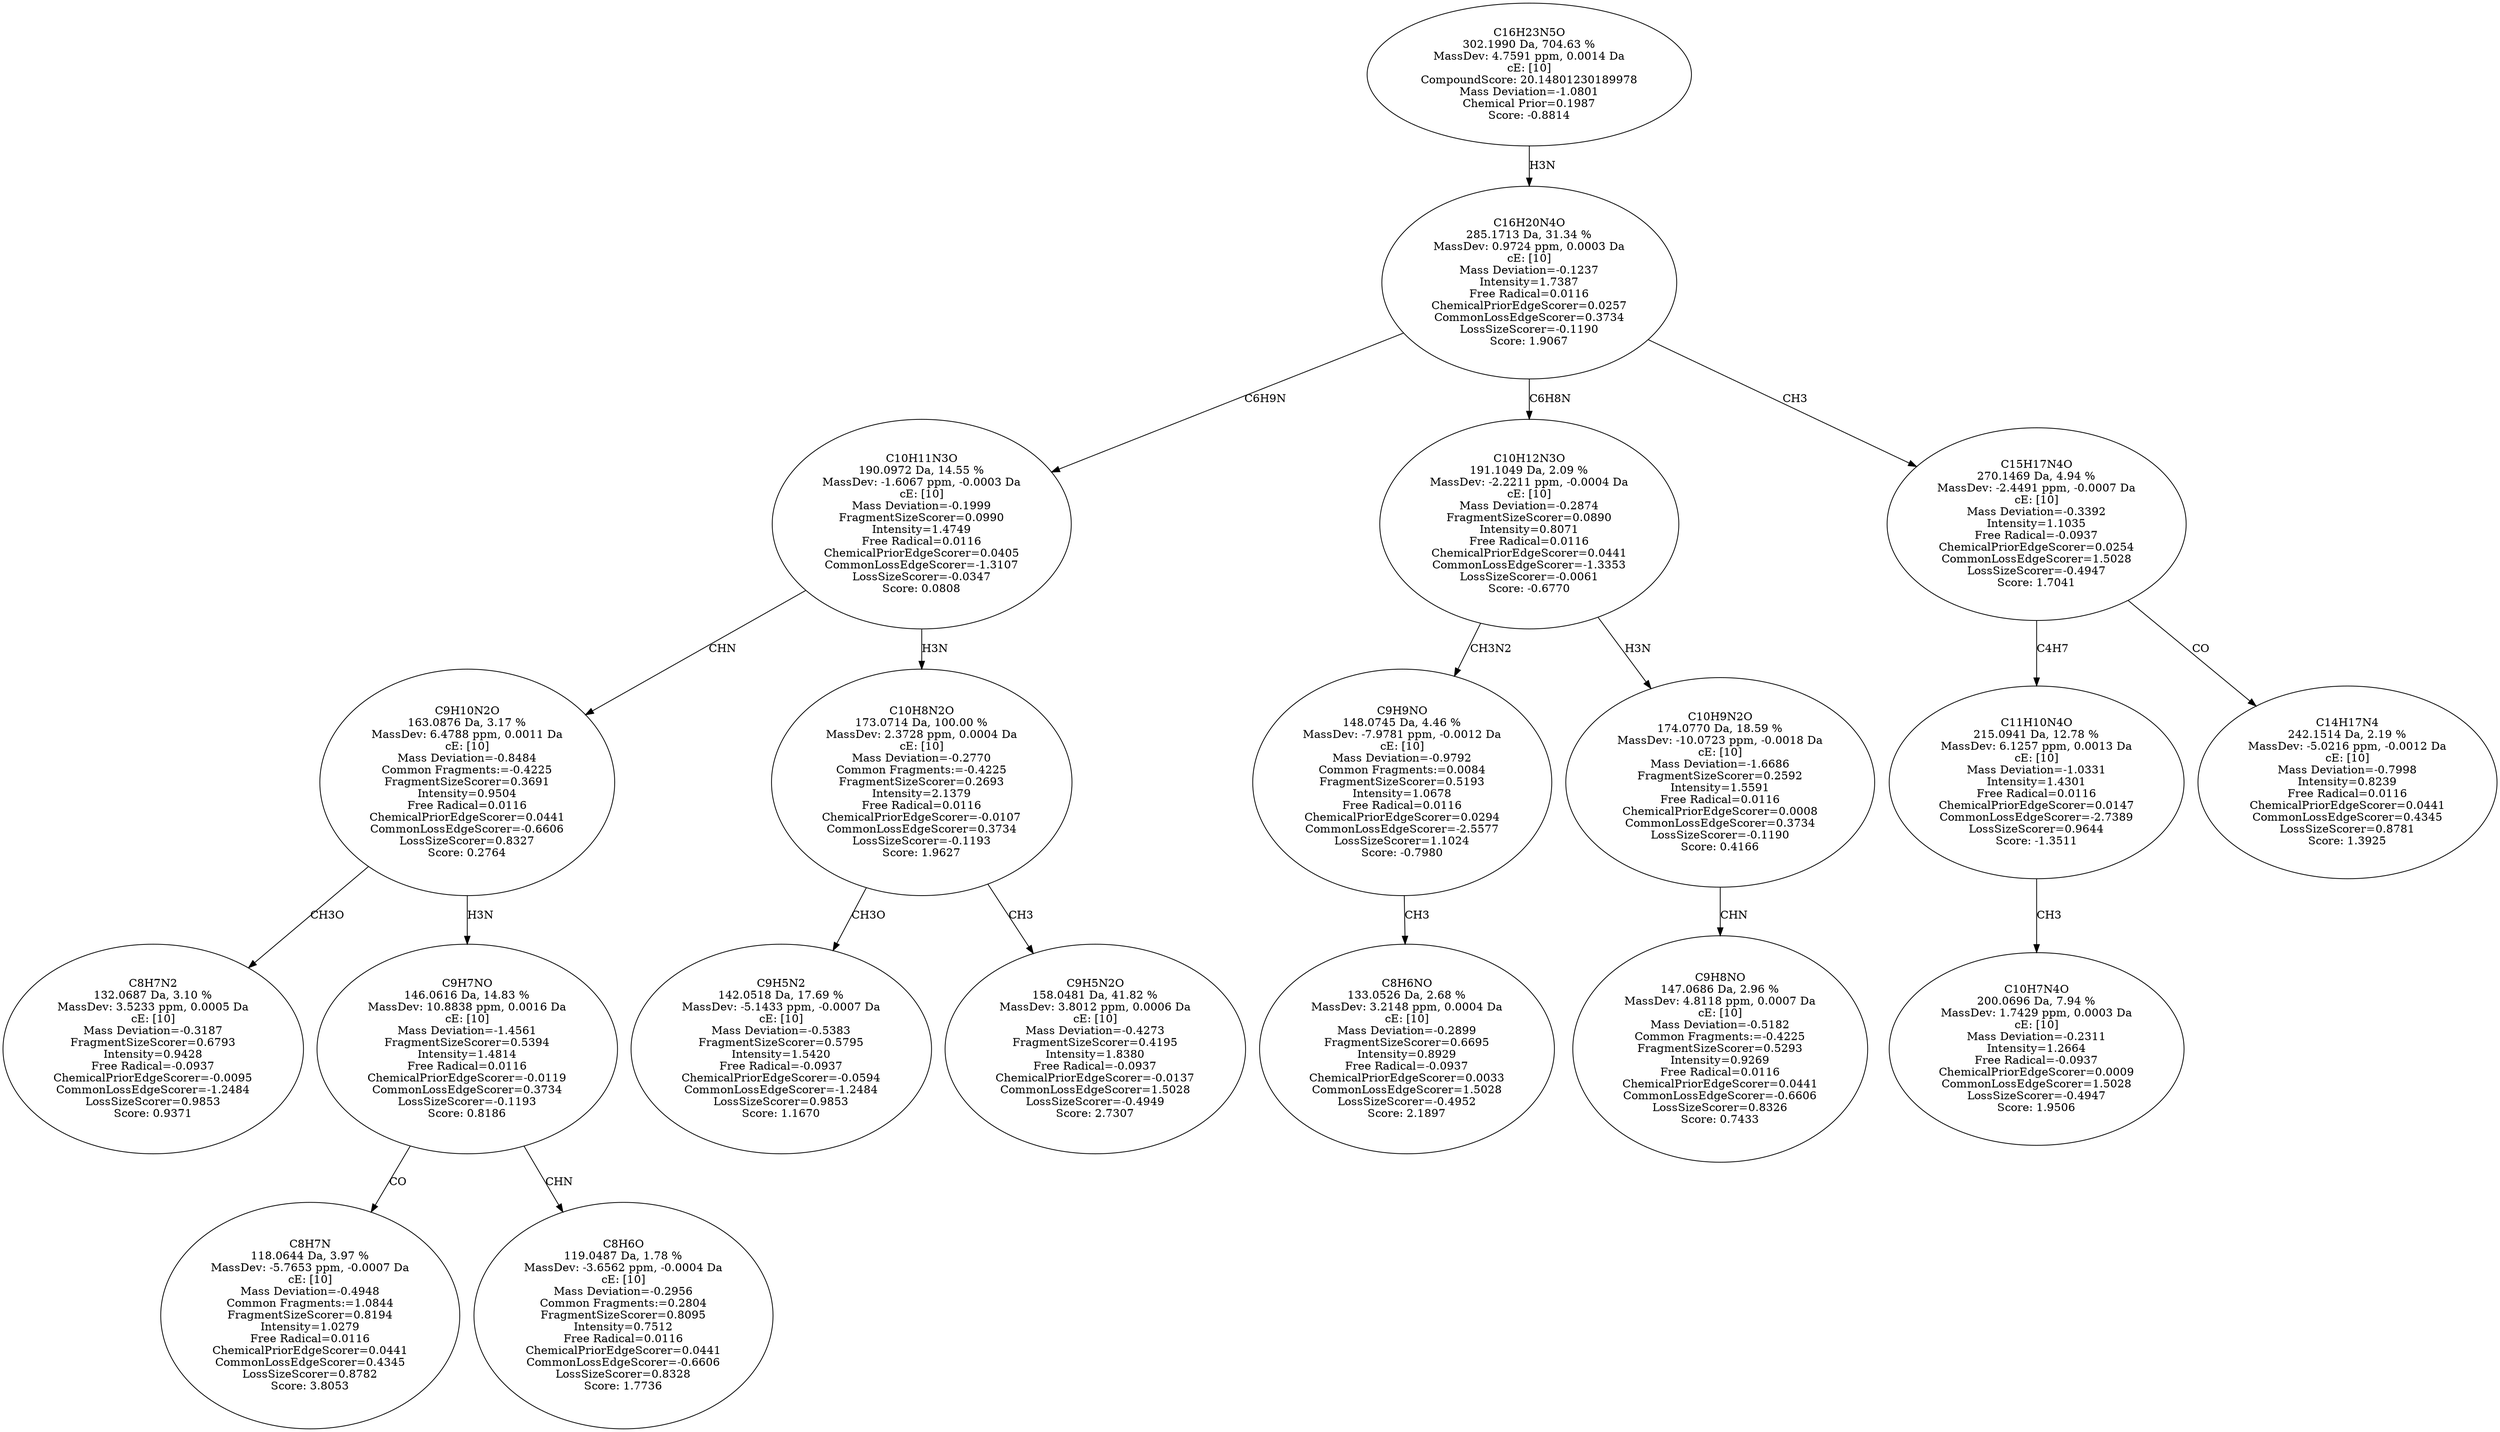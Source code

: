 strict digraph {
v1 [label="C8H7N2\n132.0687 Da, 3.10 %\nMassDev: 3.5233 ppm, 0.0005 Da\ncE: [10]\nMass Deviation=-0.3187\nFragmentSizeScorer=0.6793\nIntensity=0.9428\nFree Radical=-0.0937\nChemicalPriorEdgeScorer=-0.0095\nCommonLossEdgeScorer=-1.2484\nLossSizeScorer=0.9853\nScore: 0.9371"];
v2 [label="C8H7N\n118.0644 Da, 3.97 %\nMassDev: -5.7653 ppm, -0.0007 Da\ncE: [10]\nMass Deviation=-0.4948\nCommon Fragments:=1.0844\nFragmentSizeScorer=0.8194\nIntensity=1.0279\nFree Radical=0.0116\nChemicalPriorEdgeScorer=0.0441\nCommonLossEdgeScorer=0.4345\nLossSizeScorer=0.8782\nScore: 3.8053"];
v3 [label="C8H6O\n119.0487 Da, 1.78 %\nMassDev: -3.6562 ppm, -0.0004 Da\ncE: [10]\nMass Deviation=-0.2956\nCommon Fragments:=0.2804\nFragmentSizeScorer=0.8095\nIntensity=0.7512\nFree Radical=0.0116\nChemicalPriorEdgeScorer=0.0441\nCommonLossEdgeScorer=-0.6606\nLossSizeScorer=0.8328\nScore: 1.7736"];
v4 [label="C9H7NO\n146.0616 Da, 14.83 %\nMassDev: 10.8838 ppm, 0.0016 Da\ncE: [10]\nMass Deviation=-1.4561\nFragmentSizeScorer=0.5394\nIntensity=1.4814\nFree Radical=0.0116\nChemicalPriorEdgeScorer=-0.0119\nCommonLossEdgeScorer=0.3734\nLossSizeScorer=-0.1193\nScore: 0.8186"];
v5 [label="C9H10N2O\n163.0876 Da, 3.17 %\nMassDev: 6.4788 ppm, 0.0011 Da\ncE: [10]\nMass Deviation=-0.8484\nCommon Fragments:=-0.4225\nFragmentSizeScorer=0.3691\nIntensity=0.9504\nFree Radical=0.0116\nChemicalPriorEdgeScorer=0.0441\nCommonLossEdgeScorer=-0.6606\nLossSizeScorer=0.8327\nScore: 0.2764"];
v6 [label="C9H5N2\n142.0518 Da, 17.69 %\nMassDev: -5.1433 ppm, -0.0007 Da\ncE: [10]\nMass Deviation=-0.5383\nFragmentSizeScorer=0.5795\nIntensity=1.5420\nFree Radical=-0.0937\nChemicalPriorEdgeScorer=-0.0594\nCommonLossEdgeScorer=-1.2484\nLossSizeScorer=0.9853\nScore: 1.1670"];
v7 [label="C9H5N2O\n158.0481 Da, 41.82 %\nMassDev: 3.8012 ppm, 0.0006 Da\ncE: [10]\nMass Deviation=-0.4273\nFragmentSizeScorer=0.4195\nIntensity=1.8380\nFree Radical=-0.0937\nChemicalPriorEdgeScorer=-0.0137\nCommonLossEdgeScorer=1.5028\nLossSizeScorer=-0.4949\nScore: 2.7307"];
v8 [label="C10H8N2O\n173.0714 Da, 100.00 %\nMassDev: 2.3728 ppm, 0.0004 Da\ncE: [10]\nMass Deviation=-0.2770\nCommon Fragments:=-0.4225\nFragmentSizeScorer=0.2693\nIntensity=2.1379\nFree Radical=0.0116\nChemicalPriorEdgeScorer=-0.0107\nCommonLossEdgeScorer=0.3734\nLossSizeScorer=-0.1193\nScore: 1.9627"];
v9 [label="C10H11N3O\n190.0972 Da, 14.55 %\nMassDev: -1.6067 ppm, -0.0003 Da\ncE: [10]\nMass Deviation=-0.1999\nFragmentSizeScorer=0.0990\nIntensity=1.4749\nFree Radical=0.0116\nChemicalPriorEdgeScorer=0.0405\nCommonLossEdgeScorer=-1.3107\nLossSizeScorer=-0.0347\nScore: 0.0808"];
v10 [label="C8H6NO\n133.0526 Da, 2.68 %\nMassDev: 3.2148 ppm, 0.0004 Da\ncE: [10]\nMass Deviation=-0.2899\nFragmentSizeScorer=0.6695\nIntensity=0.8929\nFree Radical=-0.0937\nChemicalPriorEdgeScorer=0.0033\nCommonLossEdgeScorer=1.5028\nLossSizeScorer=-0.4952\nScore: 2.1897"];
v11 [label="C9H9NO\n148.0745 Da, 4.46 %\nMassDev: -7.9781 ppm, -0.0012 Da\ncE: [10]\nMass Deviation=-0.9792\nCommon Fragments:=0.0084\nFragmentSizeScorer=0.5193\nIntensity=1.0678\nFree Radical=0.0116\nChemicalPriorEdgeScorer=0.0294\nCommonLossEdgeScorer=-2.5577\nLossSizeScorer=1.1024\nScore: -0.7980"];
v12 [label="C9H8NO\n147.0686 Da, 2.96 %\nMassDev: 4.8118 ppm, 0.0007 Da\ncE: [10]\nMass Deviation=-0.5182\nCommon Fragments:=-0.4225\nFragmentSizeScorer=0.5293\nIntensity=0.9269\nFree Radical=0.0116\nChemicalPriorEdgeScorer=0.0441\nCommonLossEdgeScorer=-0.6606\nLossSizeScorer=0.8326\nScore: 0.7433"];
v13 [label="C10H9N2O\n174.0770 Da, 18.59 %\nMassDev: -10.0723 ppm, -0.0018 Da\ncE: [10]\nMass Deviation=-1.6686\nFragmentSizeScorer=0.2592\nIntensity=1.5591\nFree Radical=0.0116\nChemicalPriorEdgeScorer=0.0008\nCommonLossEdgeScorer=0.3734\nLossSizeScorer=-0.1190\nScore: 0.4166"];
v14 [label="C10H12N3O\n191.1049 Da, 2.09 %\nMassDev: -2.2211 ppm, -0.0004 Da\ncE: [10]\nMass Deviation=-0.2874\nFragmentSizeScorer=0.0890\nIntensity=0.8071\nFree Radical=0.0116\nChemicalPriorEdgeScorer=0.0441\nCommonLossEdgeScorer=-1.3353\nLossSizeScorer=-0.0061\nScore: -0.6770"];
v15 [label="C10H7N4O\n200.0696 Da, 7.94 %\nMassDev: 1.7429 ppm, 0.0003 Da\ncE: [10]\nMass Deviation=-0.2311\nIntensity=1.2664\nFree Radical=-0.0937\nChemicalPriorEdgeScorer=0.0009\nCommonLossEdgeScorer=1.5028\nLossSizeScorer=-0.4947\nScore: 1.9506"];
v16 [label="C11H10N4O\n215.0941 Da, 12.78 %\nMassDev: 6.1257 ppm, 0.0013 Da\ncE: [10]\nMass Deviation=-1.0331\nIntensity=1.4301\nFree Radical=0.0116\nChemicalPriorEdgeScorer=0.0147\nCommonLossEdgeScorer=-2.7389\nLossSizeScorer=0.9644\nScore: -1.3511"];
v17 [label="C14H17N4\n242.1514 Da, 2.19 %\nMassDev: -5.0216 ppm, -0.0012 Da\ncE: [10]\nMass Deviation=-0.7998\nIntensity=0.8239\nFree Radical=0.0116\nChemicalPriorEdgeScorer=0.0441\nCommonLossEdgeScorer=0.4345\nLossSizeScorer=0.8781\nScore: 1.3925"];
v18 [label="C15H17N4O\n270.1469 Da, 4.94 %\nMassDev: -2.4491 ppm, -0.0007 Da\ncE: [10]\nMass Deviation=-0.3392\nIntensity=1.1035\nFree Radical=-0.0937\nChemicalPriorEdgeScorer=0.0254\nCommonLossEdgeScorer=1.5028\nLossSizeScorer=-0.4947\nScore: 1.7041"];
v19 [label="C16H20N4O\n285.1713 Da, 31.34 %\nMassDev: 0.9724 ppm, 0.0003 Da\ncE: [10]\nMass Deviation=-0.1237\nIntensity=1.7387\nFree Radical=0.0116\nChemicalPriorEdgeScorer=0.0257\nCommonLossEdgeScorer=0.3734\nLossSizeScorer=-0.1190\nScore: 1.9067"];
v20 [label="C16H23N5O\n302.1990 Da, 704.63 %\nMassDev: 4.7591 ppm, 0.0014 Da\ncE: [10]\nCompoundScore: 20.14801230189978\nMass Deviation=-1.0801\nChemical Prior=0.1987\nScore: -0.8814"];
v5 -> v1 [label="CH3O"];
v4 -> v2 [label="CO"];
v4 -> v3 [label="CHN"];
v5 -> v4 [label="H3N"];
v9 -> v5 [label="CHN"];
v8 -> v6 [label="CH3O"];
v8 -> v7 [label="CH3"];
v9 -> v8 [label="H3N"];
v19 -> v9 [label="C6H9N"];
v11 -> v10 [label="CH3"];
v14 -> v11 [label="CH3N2"];
v13 -> v12 [label="CHN"];
v14 -> v13 [label="H3N"];
v19 -> v14 [label="C6H8N"];
v16 -> v15 [label="CH3"];
v18 -> v16 [label="C4H7"];
v18 -> v17 [label="CO"];
v19 -> v18 [label="CH3"];
v20 -> v19 [label="H3N"];
}
